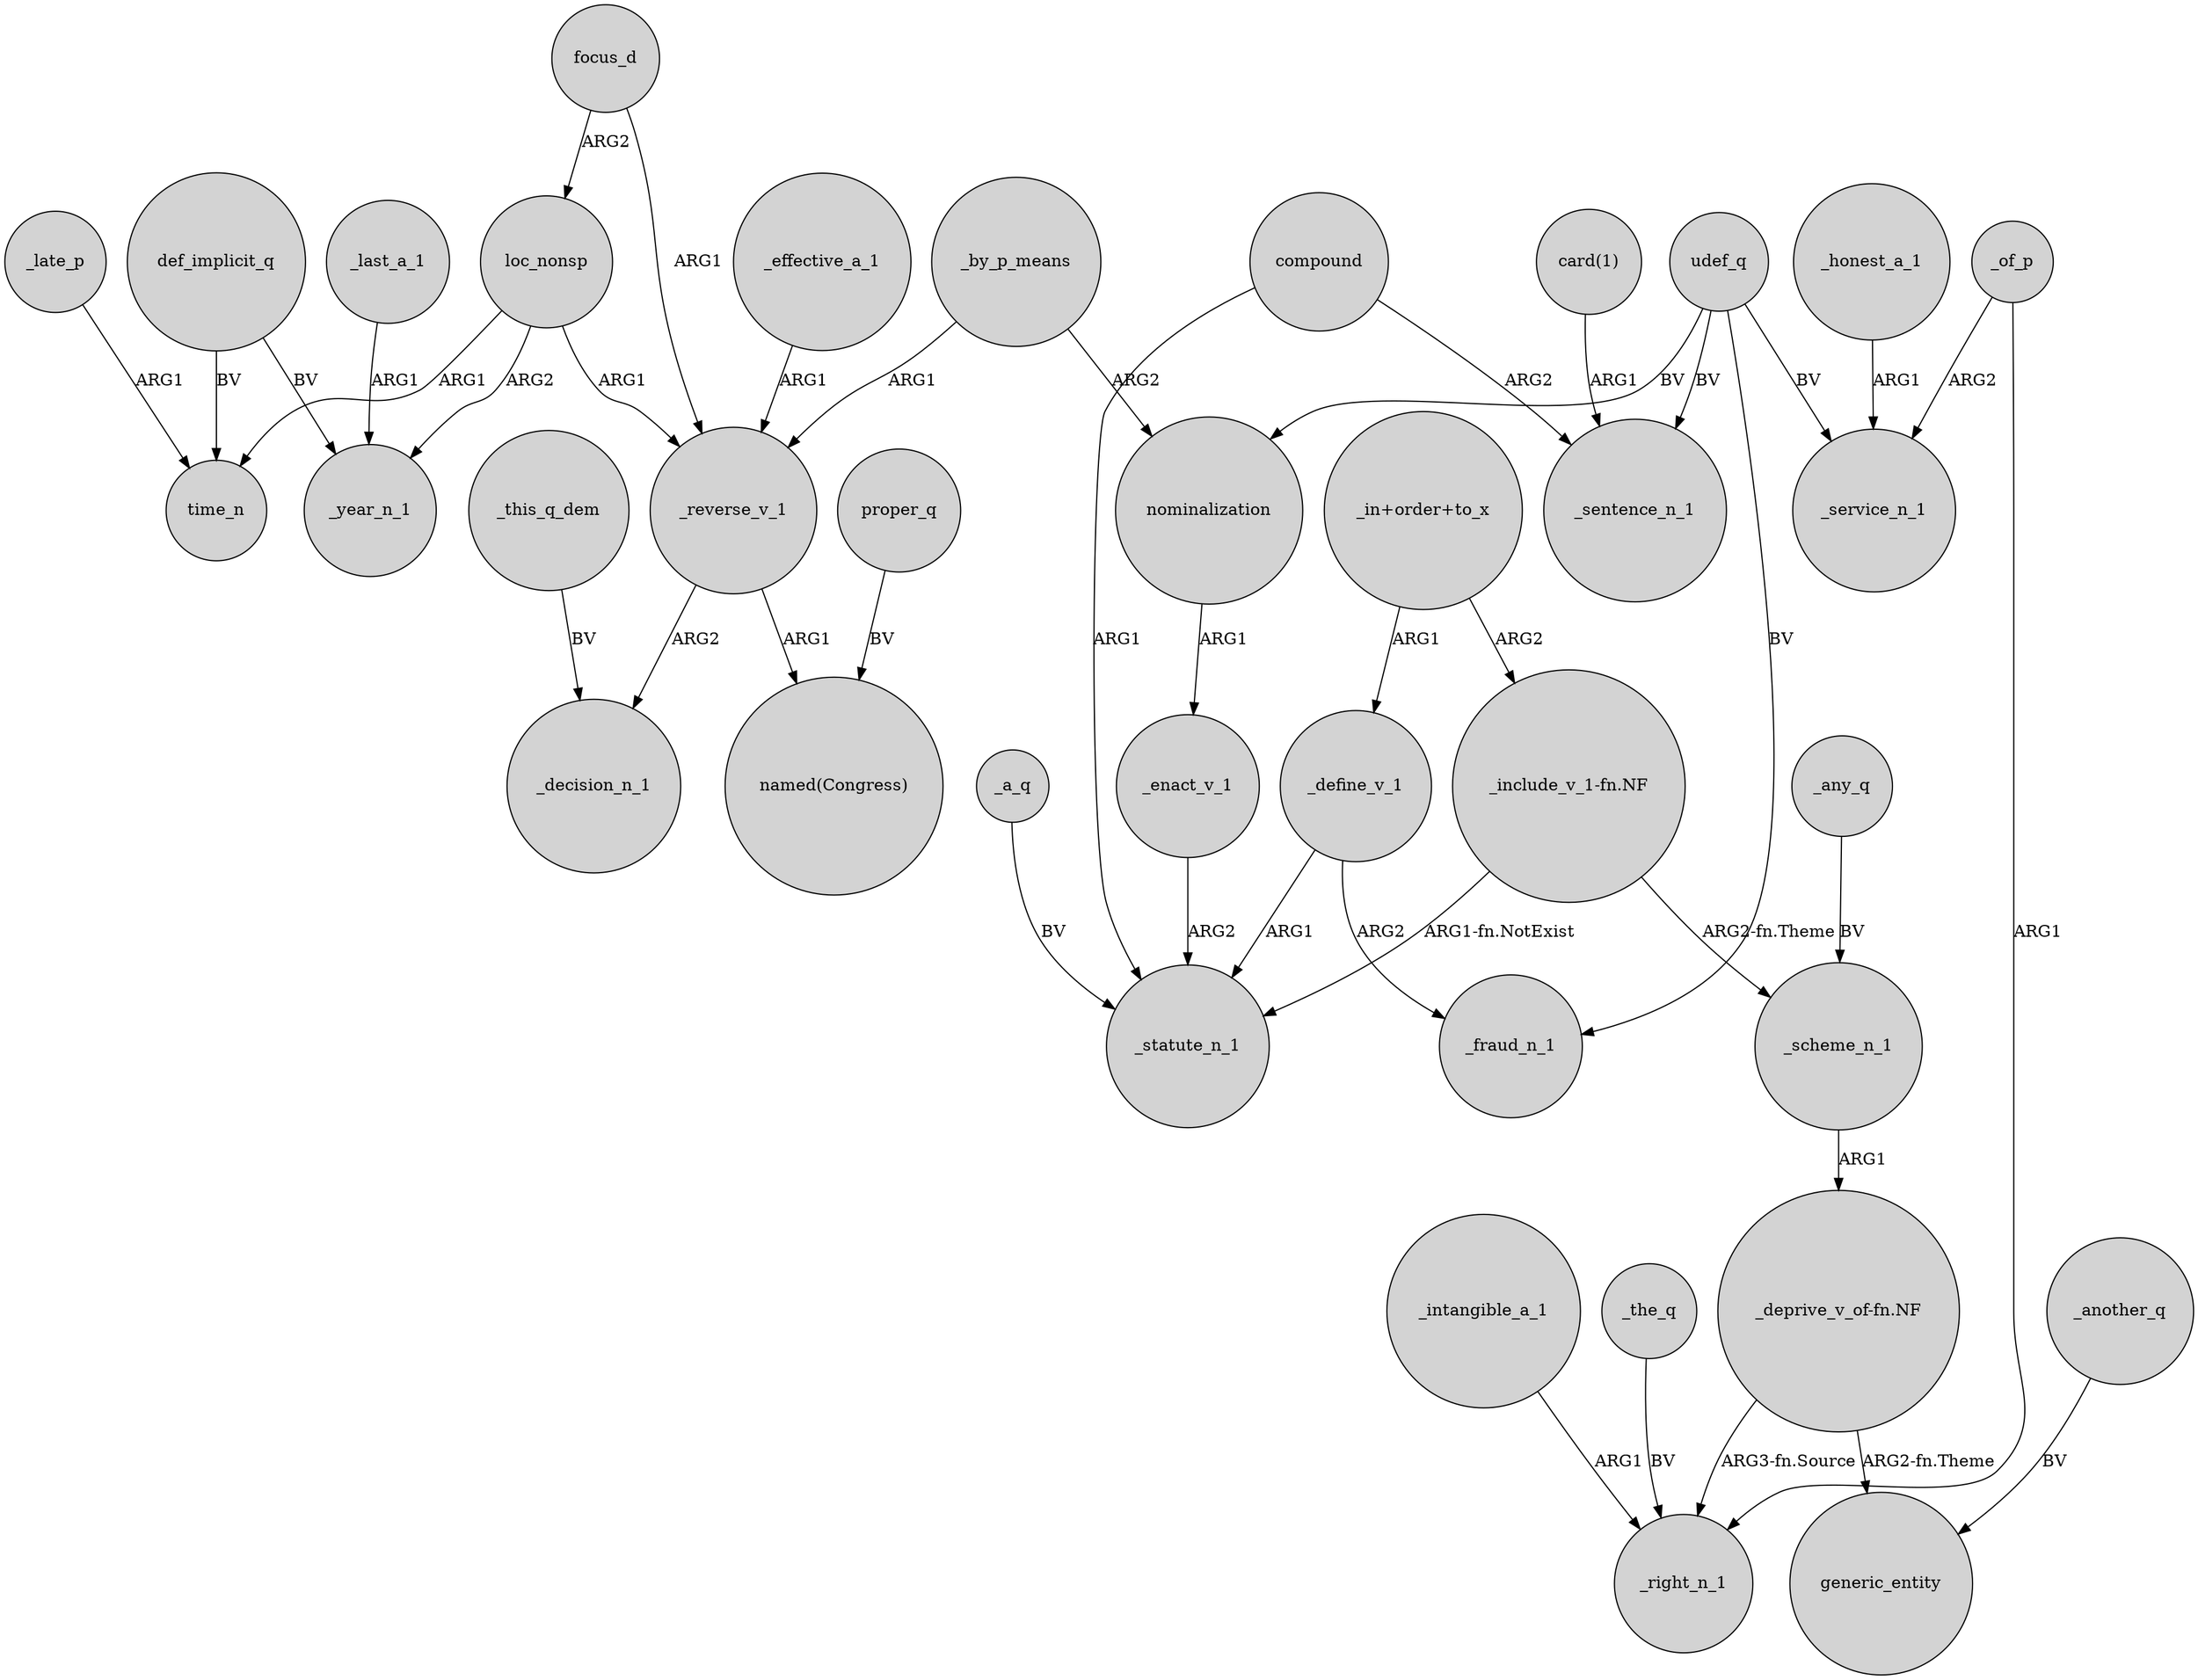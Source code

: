 digraph {
	node [shape=circle style=filled]
	_late_p -> time_n [label=ARG1]
	focus_d -> loc_nonsp [label=ARG2]
	"_deprive_v_of-fn.NF" -> _right_n_1 [label="ARG3-fn.Source"]
	nominalization -> _enact_v_1 [label=ARG1]
	"_deprive_v_of-fn.NF" -> generic_entity [label="ARG2-fn.Theme"]
	loc_nonsp -> _reverse_v_1 [label=ARG1]
	_by_p_means -> nominalization [label=ARG2]
	"_in+order+to_x" -> _define_v_1 [label=ARG1]
	def_implicit_q -> _year_n_1 [label=BV]
	def_implicit_q -> time_n [label=BV]
	udef_q -> _sentence_n_1 [label=BV]
	compound -> _statute_n_1 [label=ARG1]
	_by_p_means -> _reverse_v_1 [label=ARG1]
	loc_nonsp -> time_n [label=ARG1]
	_a_q -> _statute_n_1 [label=BV]
	_this_q_dem -> _decision_n_1 [label=BV]
	proper_q -> "named(Congress)" [label=BV]
	udef_q -> _fraud_n_1 [label=BV]
	"_include_v_1-fn.NF" -> _statute_n_1 [label="ARG1-fn.NotExist"]
	_another_q -> generic_entity [label=BV]
	_honest_a_1 -> _service_n_1 [label=ARG1]
	_intangible_a_1 -> _right_n_1 [label=ARG1]
	"card(1)" -> _sentence_n_1 [label=ARG1]
	udef_q -> _service_n_1 [label=BV]
	_define_v_1 -> _fraud_n_1 [label=ARG2]
	_reverse_v_1 -> "named(Congress)" [label=ARG1]
	focus_d -> _reverse_v_1 [label=ARG1]
	loc_nonsp -> _year_n_1 [label=ARG2]
	"_in+order+to_x" -> "_include_v_1-fn.NF" [label=ARG2]
	_last_a_1 -> _year_n_1 [label=ARG1]
	udef_q -> nominalization [label=BV]
	"_include_v_1-fn.NF" -> _scheme_n_1 [label="ARG2-fn.Theme"]
	_enact_v_1 -> _statute_n_1 [label=ARG2]
	_effective_a_1 -> _reverse_v_1 [label=ARG1]
	_the_q -> _right_n_1 [label=BV]
	compound -> _sentence_n_1 [label=ARG2]
	_of_p -> _right_n_1 [label=ARG1]
	_define_v_1 -> _statute_n_1 [label=ARG1]
	_any_q -> _scheme_n_1 [label=BV]
	_scheme_n_1 -> "_deprive_v_of-fn.NF" [label=ARG1]
	_reverse_v_1 -> _decision_n_1 [label=ARG2]
	_of_p -> _service_n_1 [label=ARG2]
}
